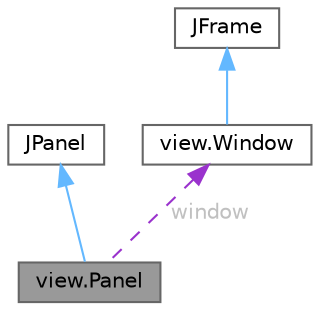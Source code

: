 digraph "view.Panel"
{
 // LATEX_PDF_SIZE
  bgcolor="transparent";
  edge [fontname=Helvetica,fontsize=10,labelfontname=Helvetica,labelfontsize=10];
  node [fontname=Helvetica,fontsize=10,shape=box,height=0.2,width=0.4];
  Node1 [id="Node000001",label="view.Panel",height=0.2,width=0.4,color="gray40", fillcolor="grey60", style="filled", fontcolor="black",tooltip="Panel class that extends JPanel to create a custom drawing area for the simulation."];
  Node2 -> Node1 [id="edge1_Node000001_Node000002",dir="back",color="steelblue1",style="solid",tooltip=" "];
  Node2 [id="Node000002",label="JPanel",height=0.2,width=0.4,color="gray40", fillcolor="white", style="filled",tooltip=" "];
  Node3 -> Node1 [id="edge2_Node000001_Node000003",dir="back",color="darkorchid3",style="dashed",tooltip=" ",label=" window",fontcolor="grey" ];
  Node3 [id="Node000003",label="view.Window",height=0.2,width=0.4,color="gray40", fillcolor="white", style="filled",URL="$classview_1_1Window.html",tooltip="Window class that creates a JFrame for the application."];
  Node4 -> Node3 [id="edge3_Node000003_Node000004",dir="back",color="steelblue1",style="solid",tooltip=" "];
  Node4 [id="Node000004",label="JFrame",height=0.2,width=0.4,color="gray40", fillcolor="white", style="filled",tooltip=" "];
}
